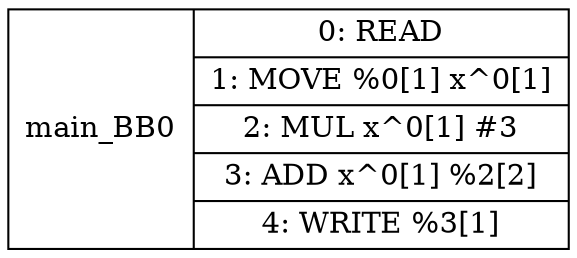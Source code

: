 diGraph G { 
main_BB0 [shape=record, label="<b>main_BB0| {0: READ |1: MOVE %0[1] x^0[1]|2: MUL x^0[1] #3|3: ADD x^0[1] %2[2]|4: WRITE %3[1]}"];



}